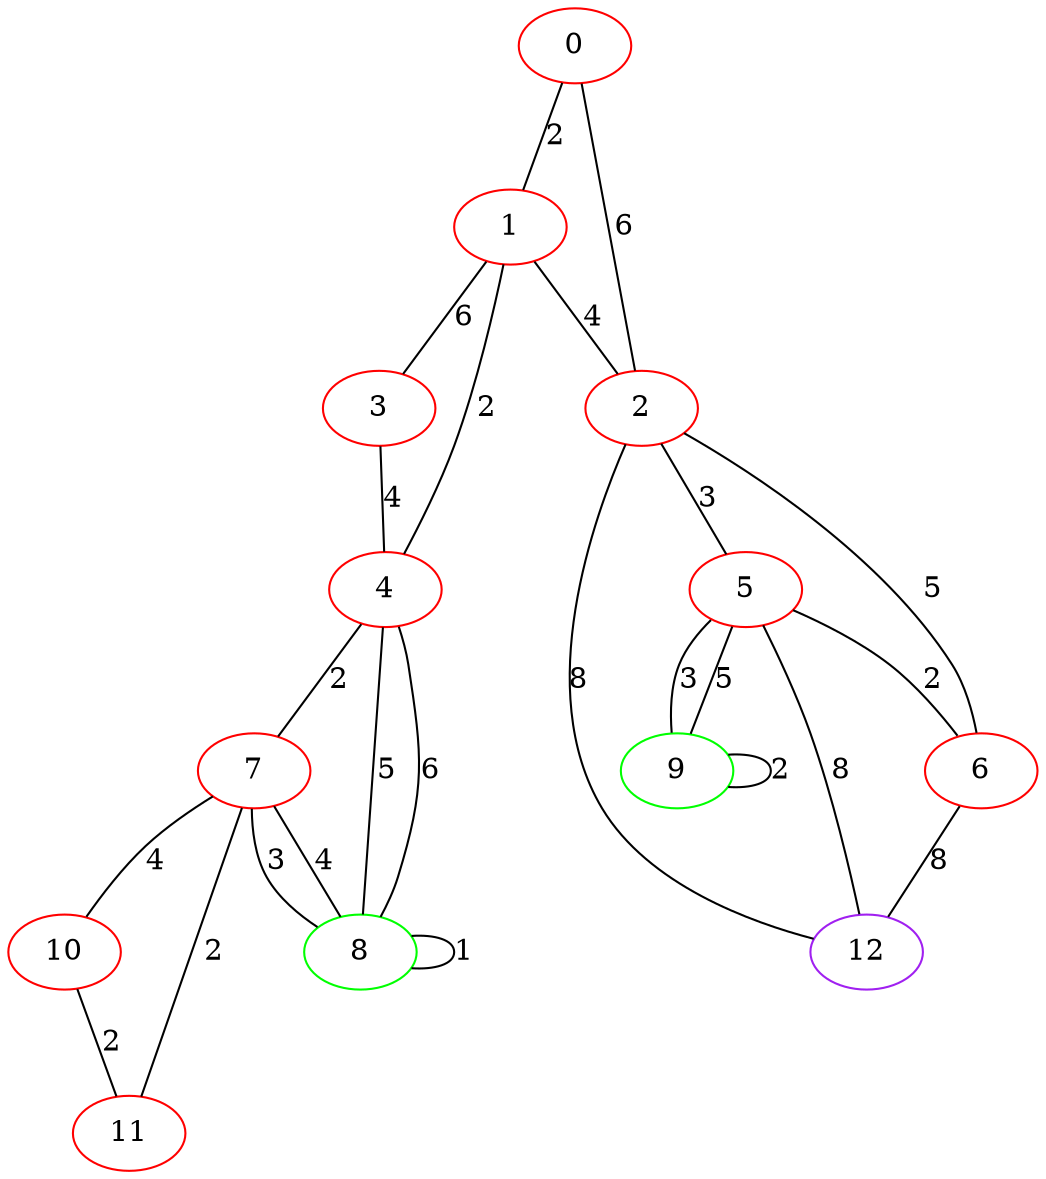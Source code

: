 graph "" {
0 [color=red, weight=1];
1 [color=red, weight=1];
2 [color=red, weight=1];
3 [color=red, weight=1];
4 [color=red, weight=1];
5 [color=red, weight=1];
6 [color=red, weight=1];
7 [color=red, weight=1];
8 [color=green, weight=2];
9 [color=green, weight=2];
10 [color=red, weight=1];
11 [color=red, weight=1];
12 [color=purple, weight=4];
0 -- 1  [key=0, label=2];
0 -- 2  [key=0, label=6];
1 -- 2  [key=0, label=4];
1 -- 3  [key=0, label=6];
1 -- 4  [key=0, label=2];
2 -- 12  [key=0, label=8];
2 -- 5  [key=0, label=3];
2 -- 6  [key=0, label=5];
3 -- 4  [key=0, label=4];
4 -- 8  [key=0, label=5];
4 -- 8  [key=1, label=6];
4 -- 7  [key=0, label=2];
5 -- 9  [key=0, label=3];
5 -- 9  [key=1, label=5];
5 -- 12  [key=0, label=8];
5 -- 6  [key=0, label=2];
6 -- 12  [key=0, label=8];
7 -- 8  [key=0, label=3];
7 -- 8  [key=1, label=4];
7 -- 10  [key=0, label=4];
7 -- 11  [key=0, label=2];
8 -- 8  [key=0, label=1];
9 -- 9  [key=0, label=2];
10 -- 11  [key=0, label=2];
}

